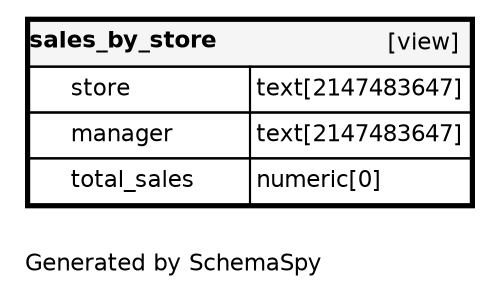 digraph "oneDegreeRelationshipsDiagram" {
  graph [    rankdir="RL"    bgcolor="#ffffff"    label="\nGenerated by SchemaSpy"    labeljust="l"    nodesep="0.18"    ranksep="0.46"    fontname="Helvetica"    fontsize="11"    ration="compress"  ];  node [    fontname="Helvetica"    fontsize="11"    shape="plaintext"  ];  edge [    arrowsize="0.8"  ];
  "sales_by_store" [
   label=<
    <TABLE BORDER="2" CELLBORDER="1" CELLSPACING="0" BGCOLOR="#ffffff">
      <TR><TD COLSPAN="4"  BGCOLOR="#f5f5f5"><TABLE BORDER="0" CELLSPACING="0"><TR><TD ALIGN="LEFT" FIXEDSIZE="TRUE" WIDTH="85" HEIGHT="16"><B>sales_by_store</B></TD><TD ALIGN="RIGHT">[view]</TD></TR></TABLE></TD></TR>
      <TR><TD PORT="store" COLSPAN="2" ALIGN="LEFT"><TABLE BORDER="0" CELLSPACING="0" ALIGN="LEFT"><TR ALIGN="LEFT"><TD ALIGN="LEFT" FIXEDSIZE="TRUE" WIDTH="15" HEIGHT="16"></TD><TD ALIGN="LEFT" FIXEDSIZE="TRUE" WIDTH="85" HEIGHT="16">store</TD></TR></TABLE></TD><TD PORT="store.type" ALIGN="LEFT">text[2147483647]</TD></TR>
      <TR><TD PORT="manager" COLSPAN="2" ALIGN="LEFT"><TABLE BORDER="0" CELLSPACING="0" ALIGN="LEFT"><TR ALIGN="LEFT"><TD ALIGN="LEFT" FIXEDSIZE="TRUE" WIDTH="15" HEIGHT="16"></TD><TD ALIGN="LEFT" FIXEDSIZE="TRUE" WIDTH="85" HEIGHT="16">manager</TD></TR></TABLE></TD><TD PORT="manager.type" ALIGN="LEFT">text[2147483647]</TD></TR>
      <TR><TD PORT="total_sales" COLSPAN="2" ALIGN="LEFT"><TABLE BORDER="0" CELLSPACING="0" ALIGN="LEFT"><TR ALIGN="LEFT"><TD ALIGN="LEFT" FIXEDSIZE="TRUE" WIDTH="15" HEIGHT="16"></TD><TD ALIGN="LEFT" FIXEDSIZE="TRUE" WIDTH="85" HEIGHT="16">total_sales</TD></TR></TABLE></TD><TD PORT="total_sales.type" ALIGN="LEFT">numeric[0]</TD></TR>
    </TABLE>>
    URL="sales_by_store.html"
    target="_top"
    tooltip="sales_by_store"
  ];
}
